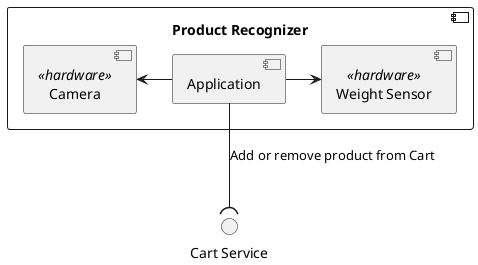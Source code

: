 @startuml ProductRecognizer
component "Product Recognizer" as ProductRecognizer {
    component Camera <<hardware>>
    component "Weight Sensor" <<hardware>> as WeightSensor
    component Application 
}

interface "Cart Service" as CartService

Application -left-> Camera
Application -right-> WeightSensor
Application -down-( CartService : Add or remove product from Cart
@enduml